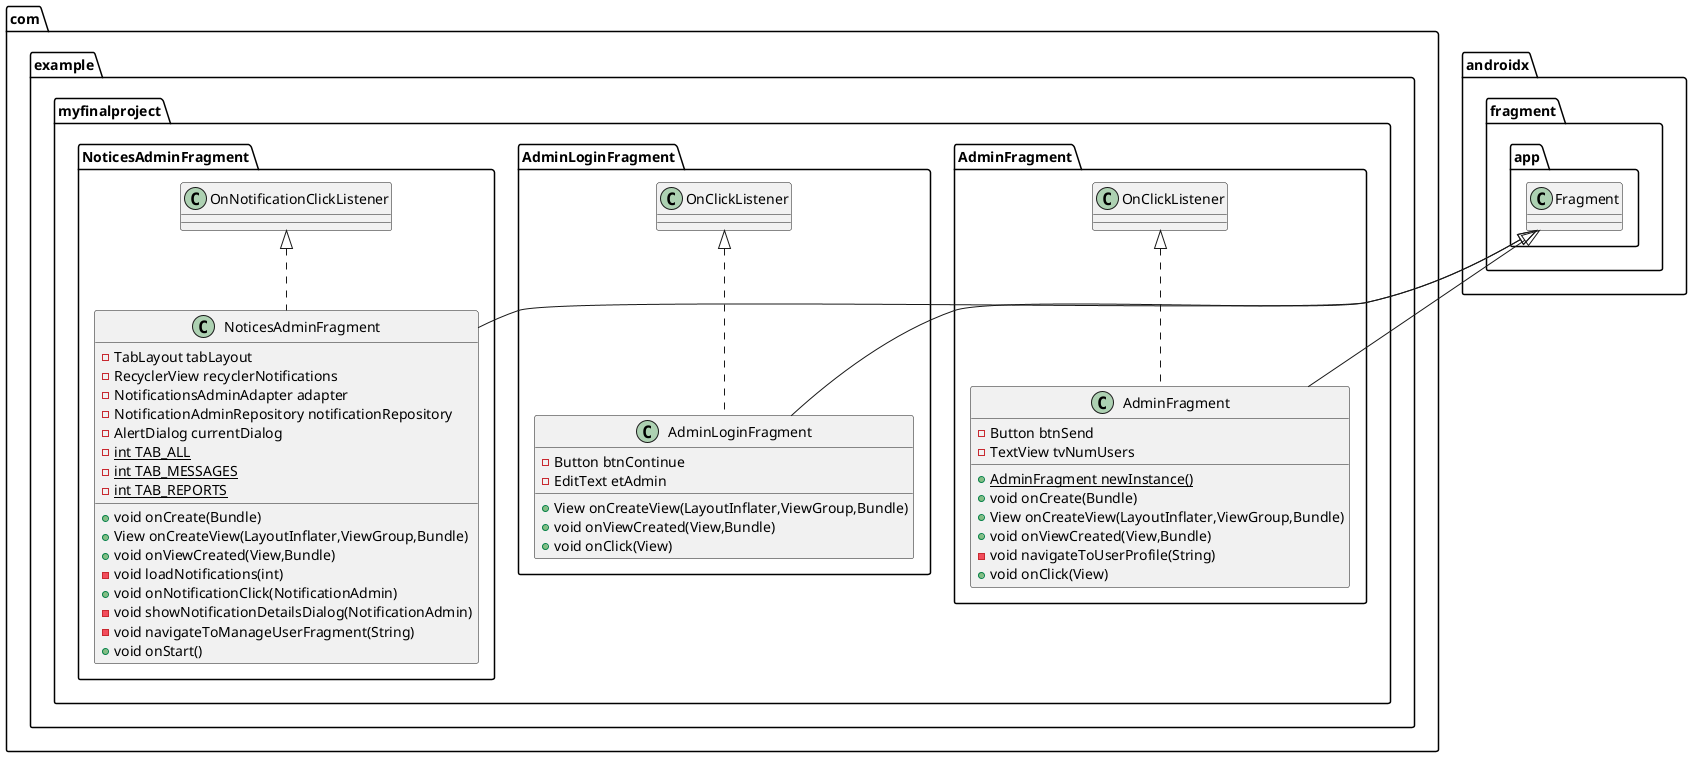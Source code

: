 @startuml
class com.example.myfinalproject.AdminFragment.AdminFragment {
- Button btnSend
- TextView tvNumUsers
+ {static} AdminFragment newInstance()
+ void onCreate(Bundle)
+ View onCreateView(LayoutInflater,ViewGroup,Bundle)
+ void onViewCreated(View,Bundle)
- void navigateToUserProfile(String)
+ void onClick(View)
}


class com.example.myfinalproject.AdminLoginFragment.AdminLoginFragment {
- Button btnContinue
- EditText etAdmin
+ View onCreateView(LayoutInflater,ViewGroup,Bundle)
+ void onViewCreated(View,Bundle)
+ void onClick(View)
}


class com.example.myfinalproject.NoticesAdminFragment.NoticesAdminFragment {
- TabLayout tabLayout
- RecyclerView recyclerNotifications
- NotificationsAdminAdapter adapter
- NotificationAdminRepository notificationRepository
- AlertDialog currentDialog
- {static} int TAB_ALL
- {static} int TAB_MESSAGES
- {static} int TAB_REPORTS
+ void onCreate(Bundle)
+ View onCreateView(LayoutInflater,ViewGroup,Bundle)
+ void onViewCreated(View,Bundle)
- void loadNotifications(int)
+ void onNotificationClick(NotificationAdmin)
- void showNotificationDetailsDialog(NotificationAdmin)
- void navigateToManageUserFragment(String)
+ void onStart()
}




com.example.myfinalproject.AdminFragment.OnClickListener <|.. com.example.myfinalproject.AdminFragment.AdminFragment
androidx.fragment.app.Fragment <|-- com.example.myfinalproject.AdminFragment.AdminFragment
com.example.myfinalproject.AdminLoginFragment.OnClickListener <|.. com.example.myfinalproject.AdminLoginFragment.AdminLoginFragment
androidx.fragment.app.Fragment <|-- com.example.myfinalproject.AdminLoginFragment.AdminLoginFragment
com.example.myfinalproject.NoticesAdminFragment.OnNotificationClickListener <|.. com.example.myfinalproject.NoticesAdminFragment.NoticesAdminFragment
androidx.fragment.app.Fragment <|-- com.example.myfinalproject.NoticesAdminFragment.NoticesAdminFragment
@enduml